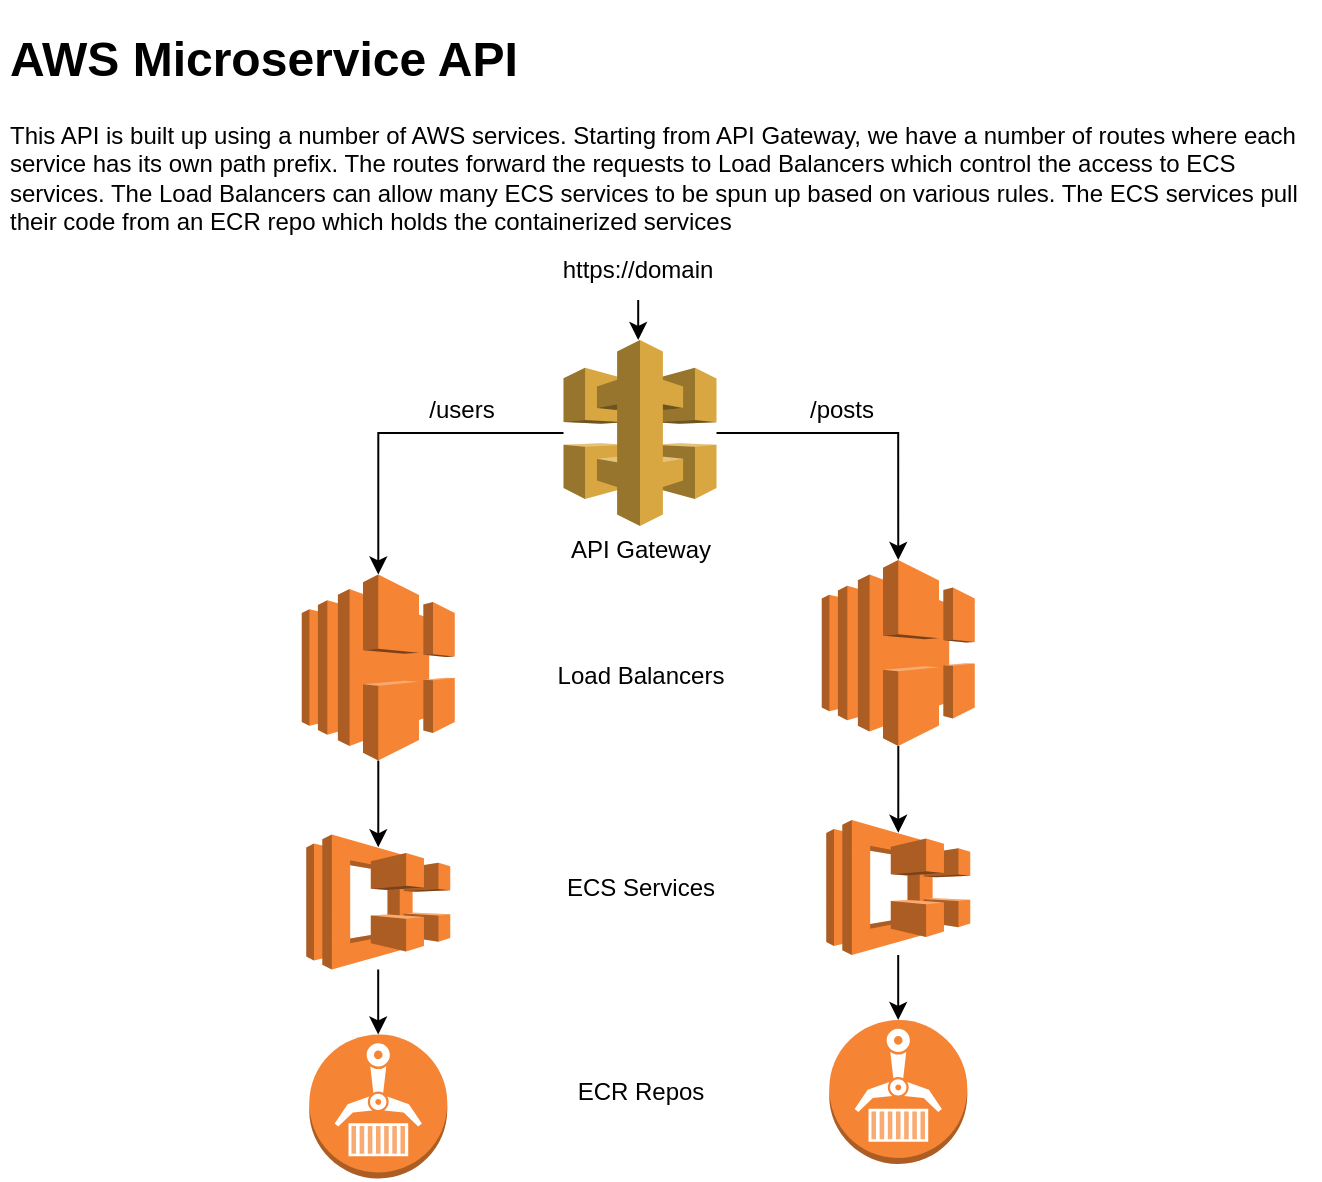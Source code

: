 <mxfile version="20.5.3" type="device"><diagram id="Fo0JfpMKho4jj8O8W-lR" name="Page-1"><mxGraphModel dx="1086" dy="571" grid="1" gridSize="10" guides="1" tooltips="1" connect="1" arrows="1" fold="1" page="1" pageScale="1" pageWidth="850" pageHeight="1100" math="0" shadow="0"><root><mxCell id="0"/><mxCell id="1" parent="0"/><mxCell id="iVxlMwKcQqIF8muLfcqe-1" value="&lt;h1&gt;AWS Microservice API&lt;/h1&gt;&lt;p&gt;This API is built up using a number of AWS services. Starting from API Gateway, we have a number of routes where each service has its own path prefix. The routes forward the requests to Load Balancers which control the access to ECS services. The Load Balancers can allow many ECS services to be spun up based on various rules. The ECS services pull their code from an ECR repo which holds the containerized services&lt;/p&gt;" style="text;html=1;strokeColor=none;fillColor=none;spacing=5;spacingTop=-20;whiteSpace=wrap;overflow=hidden;rounded=0;" vertex="1" parent="1"><mxGeometry x="80" y="30" width="660" height="120" as="geometry"/></mxCell><mxCell id="iVxlMwKcQqIF8muLfcqe-11" style="edgeStyle=orthogonalEdgeStyle;rounded=0;orthogonalLoop=1;jettySize=auto;html=1;" edge="1" parent="1" source="iVxlMwKcQqIF8muLfcqe-2" target="iVxlMwKcQqIF8muLfcqe-7"><mxGeometry relative="1" as="geometry"/></mxCell><mxCell id="iVxlMwKcQqIF8muLfcqe-44" style="edgeStyle=orthogonalEdgeStyle;rounded=0;orthogonalLoop=1;jettySize=auto;html=1;entryX=0.5;entryY=0;entryDx=0;entryDy=0;entryPerimeter=0;startArrow=none;startFill=0;" edge="1" parent="1" source="iVxlMwKcQqIF8muLfcqe-2" target="iVxlMwKcQqIF8muLfcqe-41"><mxGeometry relative="1" as="geometry"/></mxCell><mxCell id="iVxlMwKcQqIF8muLfcqe-2" value="" style="outlineConnect=0;dashed=0;verticalLabelPosition=bottom;verticalAlign=top;align=center;html=1;shape=mxgraph.aws3.api_gateway;fillColor=#D9A741;gradientColor=none;" vertex="1" parent="1"><mxGeometry x="361.76" y="190" width="76.5" height="93" as="geometry"/></mxCell><mxCell id="iVxlMwKcQqIF8muLfcqe-3" value="API Gateway" style="text;html=1;align=center;verticalAlign=middle;resizable=0;points=[];autosize=1;strokeColor=none;fillColor=none;" vertex="1" parent="1"><mxGeometry x="355.01" y="280" width="90" height="30" as="geometry"/></mxCell><mxCell id="iVxlMwKcQqIF8muLfcqe-4" value="" style="outlineConnect=0;dashed=0;verticalLabelPosition=bottom;verticalAlign=top;align=center;html=1;shape=mxgraph.aws3.ecr;fillColor=#F58534;gradientColor=none;" vertex="1" parent="1"><mxGeometry x="234.63" y="537.25" width="69" height="72" as="geometry"/></mxCell><mxCell id="iVxlMwKcQqIF8muLfcqe-15" style="edgeStyle=orthogonalEdgeStyle;rounded=0;orthogonalLoop=1;jettySize=auto;html=1;entryX=0.5;entryY=0.095;entryDx=0;entryDy=0;entryPerimeter=0;" edge="1" parent="1" source="iVxlMwKcQqIF8muLfcqe-7" target="iVxlMwKcQqIF8muLfcqe-9"><mxGeometry relative="1" as="geometry"/></mxCell><mxCell id="iVxlMwKcQqIF8muLfcqe-7" value="" style="outlineConnect=0;dashed=0;verticalLabelPosition=bottom;verticalAlign=top;align=center;html=1;shape=mxgraph.aws3.elastic_load_balancing;fillColor=#F58534;gradientColor=none;" vertex="1" parent="1"><mxGeometry x="230.88" y="307.25" width="76.5" height="93" as="geometry"/></mxCell><mxCell id="iVxlMwKcQqIF8muLfcqe-21" style="edgeStyle=orthogonalEdgeStyle;rounded=0;orthogonalLoop=1;jettySize=auto;html=1;" edge="1" parent="1" source="iVxlMwKcQqIF8muLfcqe-9" target="iVxlMwKcQqIF8muLfcqe-4"><mxGeometry relative="1" as="geometry"/></mxCell><mxCell id="iVxlMwKcQqIF8muLfcqe-9" value="" style="outlineConnect=0;dashed=0;verticalLabelPosition=bottom;verticalAlign=top;align=center;html=1;shape=mxgraph.aws3.ecs;fillColor=#F58534;gradientColor=none;" vertex="1" parent="1"><mxGeometry x="233.13" y="437.25" width="72" height="67.5" as="geometry"/></mxCell><mxCell id="iVxlMwKcQqIF8muLfcqe-29" value="/users" style="text;html=1;strokeColor=none;fillColor=none;align=center;verticalAlign=middle;whiteSpace=wrap;rounded=0;" vertex="1" parent="1"><mxGeometry x="280.88" y="210" width="60" height="30" as="geometry"/></mxCell><mxCell id="iVxlMwKcQqIF8muLfcqe-32" style="edgeStyle=orthogonalEdgeStyle;rounded=0;orthogonalLoop=1;jettySize=auto;html=1;startArrow=none;startFill=0;" edge="1" parent="1" source="iVxlMwKcQqIF8muLfcqe-30" target="iVxlMwKcQqIF8muLfcqe-2"><mxGeometry relative="1" as="geometry"/></mxCell><mxCell id="iVxlMwKcQqIF8muLfcqe-30" value="https://domain" style="text;html=1;strokeColor=none;fillColor=none;align=center;verticalAlign=middle;whiteSpace=wrap;rounded=0;" vertex="1" parent="1"><mxGeometry x="369.13" y="140" width="60" height="30" as="geometry"/></mxCell><mxCell id="iVxlMwKcQqIF8muLfcqe-39" value="" style="outlineConnect=0;dashed=0;verticalLabelPosition=bottom;verticalAlign=top;align=center;html=1;shape=mxgraph.aws3.ecr;fillColor=#F58534;gradientColor=none;" vertex="1" parent="1"><mxGeometry x="494.63" y="530" width="69" height="72" as="geometry"/></mxCell><mxCell id="iVxlMwKcQqIF8muLfcqe-40" style="edgeStyle=orthogonalEdgeStyle;rounded=0;orthogonalLoop=1;jettySize=auto;html=1;entryX=0.5;entryY=0.095;entryDx=0;entryDy=0;entryPerimeter=0;" edge="1" parent="1" source="iVxlMwKcQqIF8muLfcqe-41" target="iVxlMwKcQqIF8muLfcqe-43"><mxGeometry relative="1" as="geometry"/></mxCell><mxCell id="iVxlMwKcQqIF8muLfcqe-41" value="" style="outlineConnect=0;dashed=0;verticalLabelPosition=bottom;verticalAlign=top;align=center;html=1;shape=mxgraph.aws3.elastic_load_balancing;fillColor=#F58534;gradientColor=none;" vertex="1" parent="1"><mxGeometry x="490.88" y="300" width="76.5" height="93" as="geometry"/></mxCell><mxCell id="iVxlMwKcQqIF8muLfcqe-42" style="edgeStyle=orthogonalEdgeStyle;rounded=0;orthogonalLoop=1;jettySize=auto;html=1;" edge="1" parent="1" source="iVxlMwKcQqIF8muLfcqe-43" target="iVxlMwKcQqIF8muLfcqe-39"><mxGeometry relative="1" as="geometry"/></mxCell><mxCell id="iVxlMwKcQqIF8muLfcqe-43" value="" style="outlineConnect=0;dashed=0;verticalLabelPosition=bottom;verticalAlign=top;align=center;html=1;shape=mxgraph.aws3.ecs;fillColor=#F58534;gradientColor=none;" vertex="1" parent="1"><mxGeometry x="493.13" y="430" width="72" height="67.5" as="geometry"/></mxCell><mxCell id="iVxlMwKcQqIF8muLfcqe-46" value="/posts" style="text;html=1;strokeColor=none;fillColor=none;align=center;verticalAlign=middle;whiteSpace=wrap;rounded=0;" vertex="1" parent="1"><mxGeometry x="470.88" y="210" width="60" height="30" as="geometry"/></mxCell><mxCell id="iVxlMwKcQqIF8muLfcqe-47" value="Load Balancers" style="text;html=1;strokeColor=none;fillColor=none;align=center;verticalAlign=middle;whiteSpace=wrap;rounded=0;" vertex="1" parent="1"><mxGeometry x="349.58" y="342.5" width="100.87" height="30" as="geometry"/></mxCell><mxCell id="iVxlMwKcQqIF8muLfcqe-48" value="ECS Services" style="text;html=1;strokeColor=none;fillColor=none;align=center;verticalAlign=middle;whiteSpace=wrap;rounded=0;" vertex="1" parent="1"><mxGeometry x="349.58" y="448.75" width="100.87" height="30" as="geometry"/></mxCell><mxCell id="iVxlMwKcQqIF8muLfcqe-49" value="ECR Repos" style="text;html=1;strokeColor=none;fillColor=none;align=center;verticalAlign=middle;whiteSpace=wrap;rounded=0;" vertex="1" parent="1"><mxGeometry x="349.58" y="551" width="100.87" height="30" as="geometry"/></mxCell></root></mxGraphModel></diagram></mxfile>